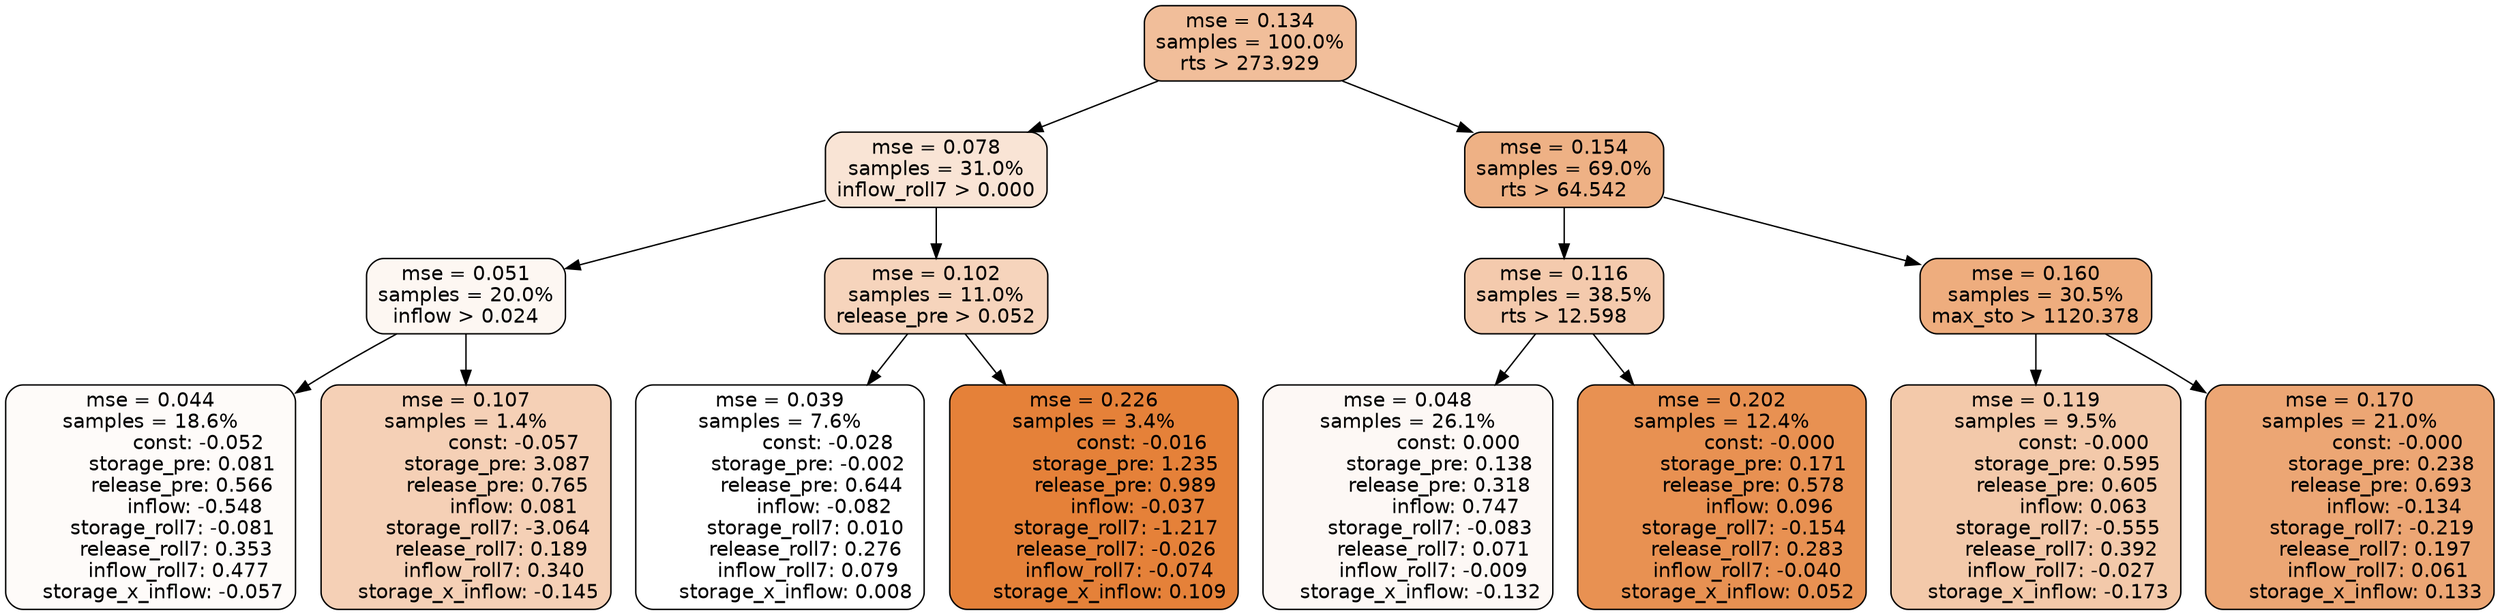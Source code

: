digraph tree {
node [shape=rectangle, style="filled, rounded", color="black", fontname=helvetica] ;
edge [fontname=helvetica] ;
	"0" [label="mse = 0.134
samples = 100.0%
rts > 273.929", fillcolor="#f1be9a"]
	"8" [label="mse = 0.078
samples = 31.0%
inflow_roll7 > 0.000", fillcolor="#f9e4d5"]
	"1" [label="mse = 0.154
samples = 69.0%
rts > 64.542", fillcolor="#eeb185"]
	"9" [label="mse = 0.051
samples = 20.0%
inflow > 0.024", fillcolor="#fdf7f2"]
	"12" [label="mse = 0.102
samples = 11.0%
release_pre > 0.052", fillcolor="#f6d4bc"]
	"2" [label="mse = 0.116
samples = 38.5%
rts > 12.598", fillcolor="#f4caad"]
	"5" [label="mse = 0.160
samples = 30.5%
max_sto > 1120.378", fillcolor="#eead7e"]
	"10" [label="mse = 0.044
samples = 18.6%
               const: -0.052
          storage_pre: 0.081
          release_pre: 0.566
              inflow: -0.548
       storage_roll7: -0.081
        release_roll7: 0.353
         inflow_roll7: 0.477
    storage_x_inflow: -0.057", fillcolor="#fefbf9"]
	"11" [label="mse = 0.107
samples = 1.4%
               const: -0.057
          storage_pre: 3.087
          release_pre: 0.765
               inflow: 0.081
       storage_roll7: -3.064
        release_roll7: 0.189
         inflow_roll7: 0.340
    storage_x_inflow: -0.145", fillcolor="#f5d0b6"]
	"13" [label="mse = 0.039
samples = 7.6%
               const: -0.028
         storage_pre: -0.002
          release_pre: 0.644
              inflow: -0.082
        storage_roll7: 0.010
        release_roll7: 0.276
         inflow_roll7: 0.079
     storage_x_inflow: 0.008", fillcolor="#ffffff"]
	"14" [label="mse = 0.226
samples = 3.4%
               const: -0.016
          storage_pre: 1.235
          release_pre: 0.989
              inflow: -0.037
       storage_roll7: -1.217
       release_roll7: -0.026
        inflow_roll7: -0.074
     storage_x_inflow: 0.109", fillcolor="#e58139"]
	"3" [label="mse = 0.048
samples = 26.1%
                const: 0.000
          storage_pre: 0.138
          release_pre: 0.318
               inflow: 0.747
       storage_roll7: -0.083
        release_roll7: 0.071
        inflow_roll7: -0.009
    storage_x_inflow: -0.132", fillcolor="#fdf8f5"]
	"4" [label="mse = 0.202
samples = 12.4%
               const: -0.000
          storage_pre: 0.171
          release_pre: 0.578
               inflow: 0.096
       storage_roll7: -0.154
        release_roll7: 0.283
        inflow_roll7: -0.040
     storage_x_inflow: 0.052", fillcolor="#e89152"]
	"7" [label="mse = 0.119
samples = 9.5%
               const: -0.000
          storage_pre: 0.595
          release_pre: 0.605
               inflow: 0.063
       storage_roll7: -0.555
        release_roll7: 0.392
        inflow_roll7: -0.027
    storage_x_inflow: -0.173", fillcolor="#f3c9aa"]
	"6" [label="mse = 0.170
samples = 21.0%
               const: -0.000
          storage_pre: 0.238
          release_pre: 0.693
              inflow: -0.134
       storage_roll7: -0.219
        release_roll7: 0.197
         inflow_roll7: 0.061
     storage_x_inflow: 0.133", fillcolor="#eca674"]

	"0" -> "1"
	"0" -> "8"
	"8" -> "9"
	"8" -> "12"
	"1" -> "2"
	"1" -> "5"
	"9" -> "10"
	"9" -> "11"
	"12" -> "13"
	"12" -> "14"
	"2" -> "3"
	"2" -> "4"
	"5" -> "6"
	"5" -> "7"
}